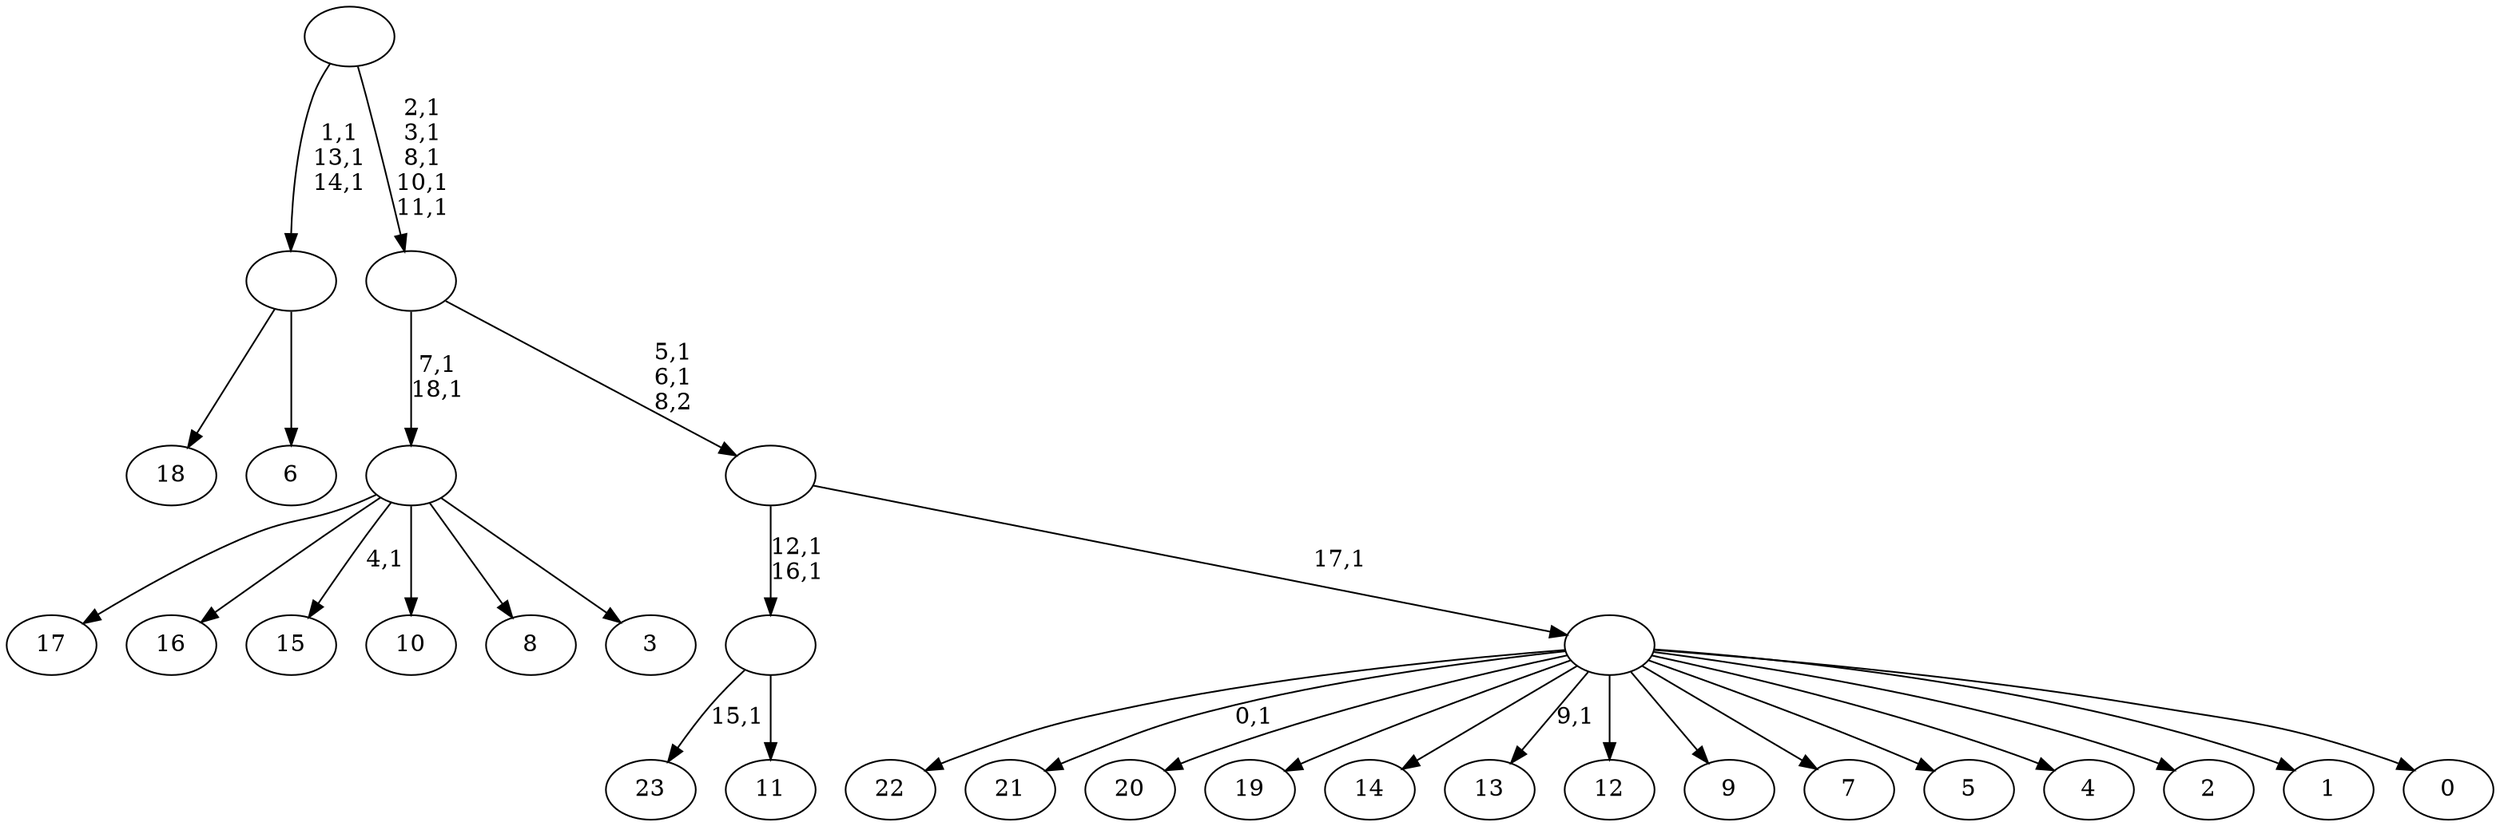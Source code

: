 digraph T {
	43 [label="23"]
	41 [label="22"]
	40 [label="21"]
	38 [label="20"]
	37 [label="19"]
	36 [label="18"]
	35 [label="17"]
	34 [label="16"]
	33 [label="15"]
	31 [label="14"]
	30 [label="13"]
	28 [label="12"]
	27 [label="11"]
	26 [label=""]
	24 [label="10"]
	23 [label="9"]
	22 [label="8"]
	21 [label="7"]
	20 [label="6"]
	19 [label=""]
	16 [label="5"]
	15 [label="4"]
	14 [label="3"]
	13 [label=""]
	11 [label="2"]
	10 [label="1"]
	9 [label="0"]
	8 [label=""]
	7 [label=""]
	5 [label=""]
	0 [label=""]
	26 -> 43 [label="15,1"]
	26 -> 27 [label=""]
	19 -> 36 [label=""]
	19 -> 20 [label=""]
	13 -> 33 [label="4,1"]
	13 -> 35 [label=""]
	13 -> 34 [label=""]
	13 -> 24 [label=""]
	13 -> 22 [label=""]
	13 -> 14 [label=""]
	8 -> 30 [label="9,1"]
	8 -> 40 [label="0,1"]
	8 -> 41 [label=""]
	8 -> 38 [label=""]
	8 -> 37 [label=""]
	8 -> 31 [label=""]
	8 -> 28 [label=""]
	8 -> 23 [label=""]
	8 -> 21 [label=""]
	8 -> 16 [label=""]
	8 -> 15 [label=""]
	8 -> 11 [label=""]
	8 -> 10 [label=""]
	8 -> 9 [label=""]
	7 -> 26 [label="12,1\n16,1"]
	7 -> 8 [label="17,1"]
	5 -> 7 [label="5,1\n6,1\n8,2"]
	5 -> 13 [label="7,1\n18,1"]
	0 -> 5 [label="2,1\n3,1\n8,1\n10,1\n11,1"]
	0 -> 19 [label="1,1\n13,1\n14,1"]
}
